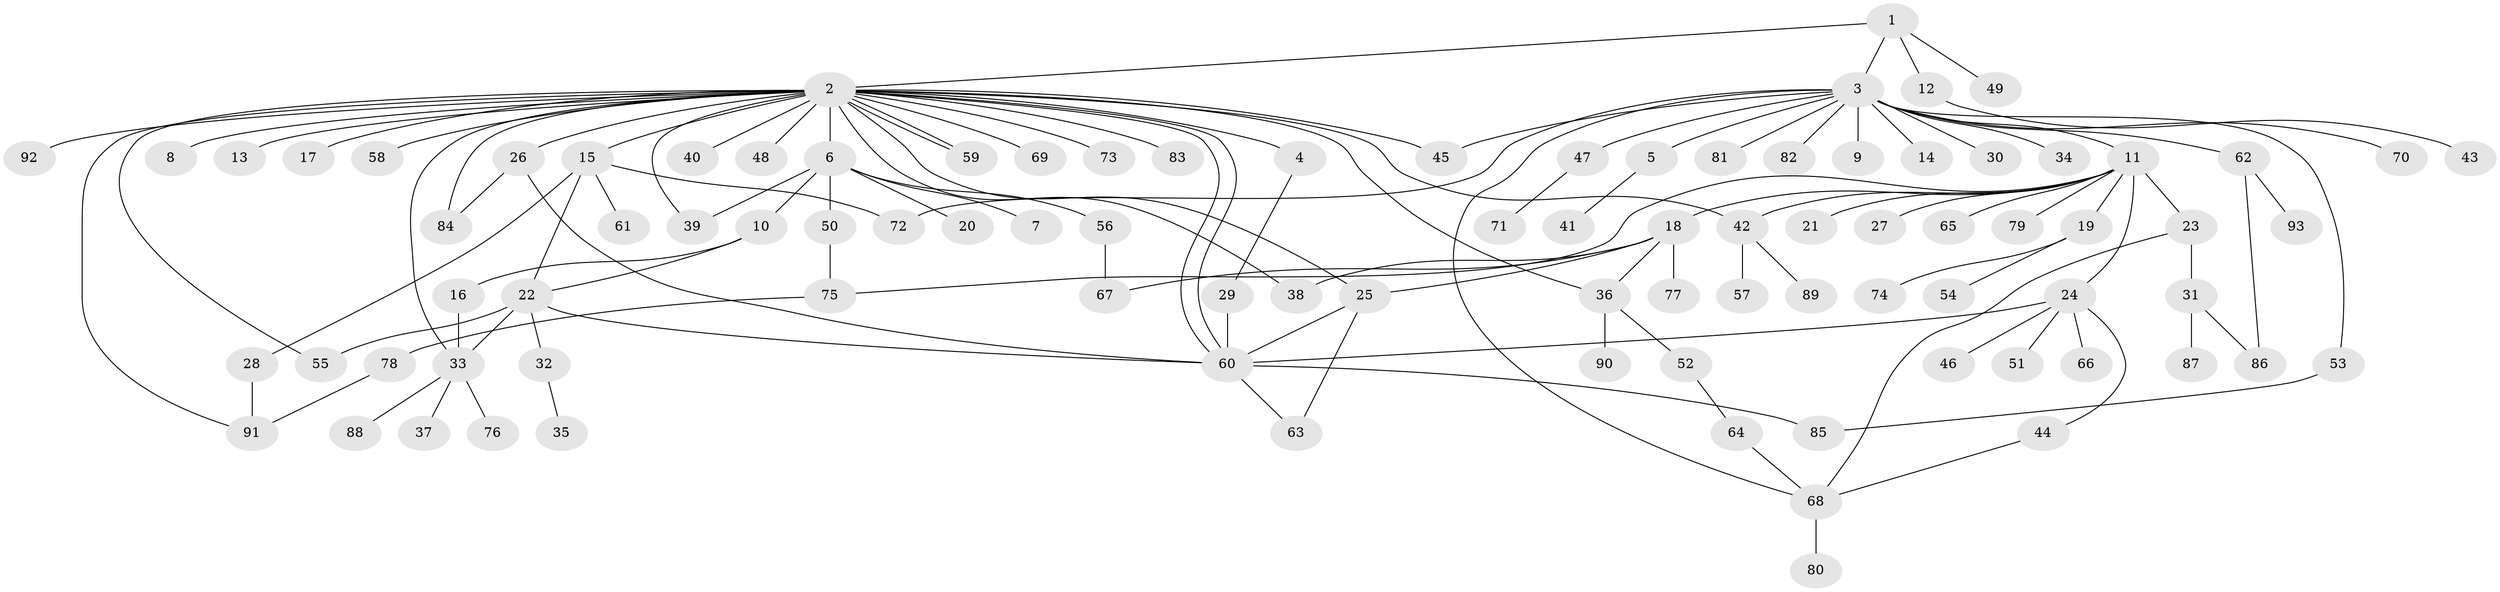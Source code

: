 // coarse degree distribution, {18: 0.013888888888888888, 28: 0.013888888888888888, 2: 0.2222222222222222, 1: 0.5416666666666666, 6: 0.027777777777777776, 3: 0.06944444444444445, 10: 0.013888888888888888, 11: 0.013888888888888888, 4: 0.041666666666666664, 5: 0.041666666666666664}
// Generated by graph-tools (version 1.1) at 2025/41/03/06/25 10:41:46]
// undirected, 93 vertices, 121 edges
graph export_dot {
graph [start="1"]
  node [color=gray90,style=filled];
  1;
  2;
  3;
  4;
  5;
  6;
  7;
  8;
  9;
  10;
  11;
  12;
  13;
  14;
  15;
  16;
  17;
  18;
  19;
  20;
  21;
  22;
  23;
  24;
  25;
  26;
  27;
  28;
  29;
  30;
  31;
  32;
  33;
  34;
  35;
  36;
  37;
  38;
  39;
  40;
  41;
  42;
  43;
  44;
  45;
  46;
  47;
  48;
  49;
  50;
  51;
  52;
  53;
  54;
  55;
  56;
  57;
  58;
  59;
  60;
  61;
  62;
  63;
  64;
  65;
  66;
  67;
  68;
  69;
  70;
  71;
  72;
  73;
  74;
  75;
  76;
  77;
  78;
  79;
  80;
  81;
  82;
  83;
  84;
  85;
  86;
  87;
  88;
  89;
  90;
  91;
  92;
  93;
  1 -- 2;
  1 -- 3;
  1 -- 12;
  1 -- 49;
  2 -- 4;
  2 -- 6;
  2 -- 8;
  2 -- 13;
  2 -- 15;
  2 -- 17;
  2 -- 25;
  2 -- 26;
  2 -- 33;
  2 -- 36;
  2 -- 38;
  2 -- 39;
  2 -- 40;
  2 -- 42;
  2 -- 45;
  2 -- 48;
  2 -- 55;
  2 -- 58;
  2 -- 59;
  2 -- 59;
  2 -- 60;
  2 -- 60;
  2 -- 69;
  2 -- 73;
  2 -- 83;
  2 -- 84;
  2 -- 91;
  2 -- 92;
  3 -- 5;
  3 -- 9;
  3 -- 11;
  3 -- 14;
  3 -- 30;
  3 -- 34;
  3 -- 45;
  3 -- 47;
  3 -- 53;
  3 -- 62;
  3 -- 68;
  3 -- 70;
  3 -- 72;
  3 -- 81;
  3 -- 82;
  4 -- 29;
  5 -- 41;
  6 -- 7;
  6 -- 10;
  6 -- 20;
  6 -- 39;
  6 -- 50;
  6 -- 56;
  10 -- 16;
  10 -- 22;
  11 -- 18;
  11 -- 19;
  11 -- 21;
  11 -- 23;
  11 -- 24;
  11 -- 27;
  11 -- 42;
  11 -- 65;
  11 -- 75;
  11 -- 79;
  12 -- 43;
  15 -- 22;
  15 -- 28;
  15 -- 61;
  15 -- 72;
  16 -- 33;
  18 -- 25;
  18 -- 36;
  18 -- 38;
  18 -- 67;
  18 -- 77;
  19 -- 54;
  19 -- 74;
  22 -- 32;
  22 -- 33;
  22 -- 55;
  22 -- 60;
  23 -- 31;
  23 -- 68;
  24 -- 44;
  24 -- 46;
  24 -- 51;
  24 -- 60;
  24 -- 66;
  25 -- 60;
  25 -- 63;
  26 -- 60;
  26 -- 84;
  28 -- 91;
  29 -- 60;
  31 -- 86;
  31 -- 87;
  32 -- 35;
  33 -- 37;
  33 -- 76;
  33 -- 88;
  36 -- 52;
  36 -- 90;
  42 -- 57;
  42 -- 89;
  44 -- 68;
  47 -- 71;
  50 -- 75;
  52 -- 64;
  53 -- 85;
  56 -- 67;
  60 -- 63;
  60 -- 85;
  62 -- 86;
  62 -- 93;
  64 -- 68;
  68 -- 80;
  75 -- 78;
  78 -- 91;
}
